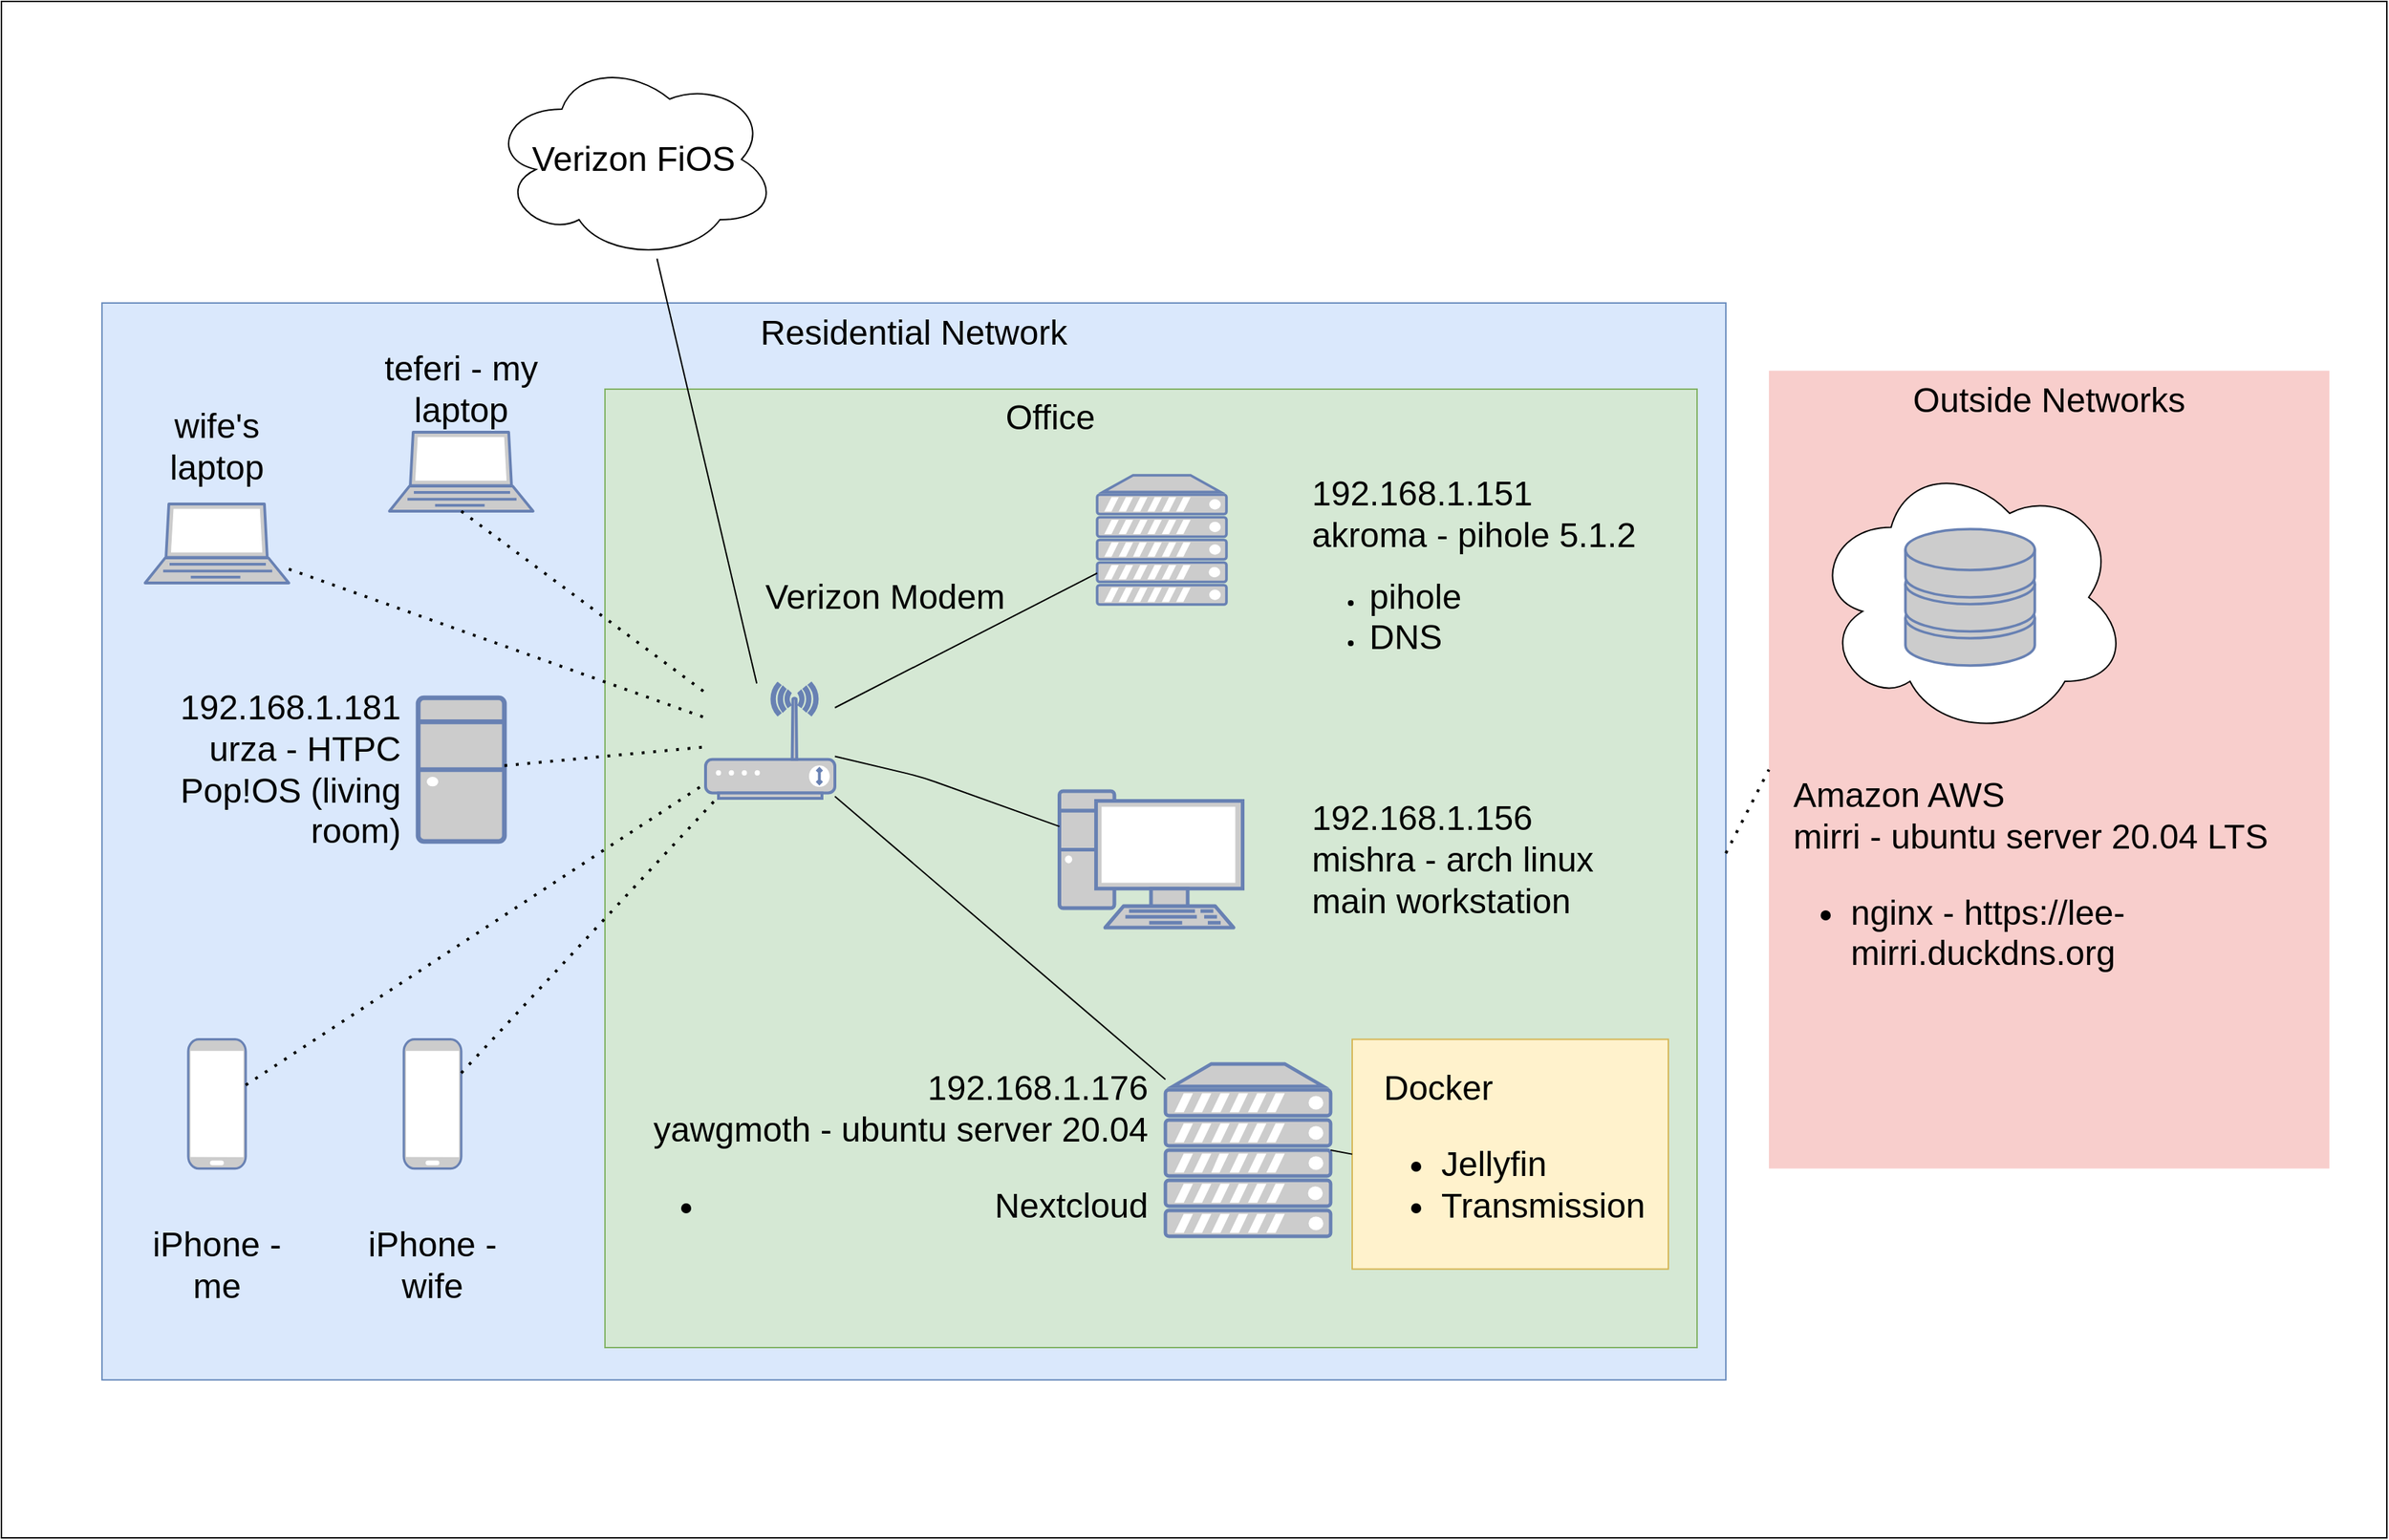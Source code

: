 <mxfile version="13.8.1" type="github">
  <diagram name="Page-1" id="e3a06f82-3646-2815-327d-82caf3d4e204">
    <mxGraphModel dx="2374" dy="1093" grid="1" gridSize="10" guides="1" tooltips="1" connect="1" arrows="1" fold="1" page="1" pageScale="1.5" pageWidth="1169" pageHeight="826" background="none" math="0" shadow="0">
      <root>
        <mxCell id="0" style=";html=1;" />
        <mxCell id="1" style=";html=1;" parent="0" />
        <mxCell id="U6IUSwSVKKpzj83-F7eM-4" value="&lt;div align=&quot;left&quot;&gt;&lt;br&gt;&lt;/div&gt;" style="rounded=0;whiteSpace=wrap;html=1;align=left;" parent="1" vertex="1">
          <mxGeometry x="50" y="10" width="1660" height="1070" as="geometry" />
        </mxCell>
        <mxCell id="6a7d8f32e03d9370-58" value="&lt;font style=&quot;font-size: 24px&quot;&gt;Residential Network &lt;/font&gt;" style="whiteSpace=wrap;html=1;fillColor=#dae8fc;fontSize=16;strokeColor=#6c8ebf;verticalAlign=top;" parent="1" vertex="1">
          <mxGeometry x="120" y="220" width="1130" height="750" as="geometry" />
        </mxCell>
        <mxCell id="6a7d8f32e03d9370-61" value="&lt;font style=&quot;font-size: 24px&quot;&gt;Outside Networks&lt;/font&gt;" style="whiteSpace=wrap;html=1;fillColor=#f8cecc;fontSize=14;strokeColor=none;verticalAlign=top;" parent="1" vertex="1">
          <mxGeometry x="1280" y="267.19" width="390" height="555.62" as="geometry" />
        </mxCell>
        <mxCell id="41_Zh8ns-fzk2qD9HTE4-48" value="" style="ellipse;shape=cloud;whiteSpace=wrap;html=1;fontSize=16;" parent="1" vertex="1">
          <mxGeometry x="1310" y="327.5" width="220" height="195" as="geometry" />
        </mxCell>
        <mxCell id="41_Zh8ns-fzk2qD9HTE4-44" value="" style="rounded=0;whiteSpace=wrap;html=1;fillColor=#d5e8d4;strokeColor=#82b366;" parent="1" vertex="1">
          <mxGeometry x="470" y="280" width="760" height="667.5" as="geometry" />
        </mxCell>
        <mxCell id="41_Zh8ns-fzk2qD9HTE4-1" value="&lt;font style=&quot;font-size: 24px&quot;&gt;Verizon FiOS&lt;/font&gt;" style="ellipse;shape=cloud;whiteSpace=wrap;html=1;" parent="1" vertex="1">
          <mxGeometry x="390" y="50" width="200" height="140" as="geometry" />
        </mxCell>
        <mxCell id="41_Zh8ns-fzk2qD9HTE4-5" value="" style="fontColor=#0066CC;verticalAlign=top;verticalLabelPosition=bottom;labelPosition=center;align=center;html=1;outlineConnect=0;fillColor=#CCCCCC;strokeColor=#6881B3;gradientColor=none;gradientDirection=north;strokeWidth=2;shape=mxgraph.networks.wireless_modem;" parent="1" vertex="1">
          <mxGeometry x="540" y="485" width="90" height="80" as="geometry" />
        </mxCell>
        <mxCell id="41_Zh8ns-fzk2qD9HTE4-6" value="" style="fontColor=#0066CC;verticalAlign=top;verticalLabelPosition=bottom;labelPosition=center;align=center;html=1;outlineConnect=0;fillColor=#CCCCCC;strokeColor=#6881B3;gradientColor=none;gradientDirection=north;strokeWidth=2;shape=mxgraph.networks.pc;" parent="1" vertex="1">
          <mxGeometry x="786.25" y="560" width="127.5" height="95" as="geometry" />
        </mxCell>
        <mxCell id="41_Zh8ns-fzk2qD9HTE4-8" value="" style="fontColor=#0066CC;verticalAlign=top;verticalLabelPosition=bottom;labelPosition=center;align=center;html=1;outlineConnect=0;fillColor=#CCCCCC;strokeColor=#6881B3;gradientColor=none;gradientDirection=north;strokeWidth=2;shape=mxgraph.networks.desktop_pc;" parent="1" vertex="1">
          <mxGeometry x="340" y="495" width="60" height="100" as="geometry" />
        </mxCell>
        <mxCell id="41_Zh8ns-fzk2qD9HTE4-10" value="" style="fontColor=#0066CC;verticalAlign=top;verticalLabelPosition=bottom;labelPosition=center;align=center;html=1;outlineConnect=0;fillColor=#CCCCCC;strokeColor=#6881B3;gradientColor=none;gradientDirection=north;strokeWidth=2;shape=mxgraph.networks.laptop;" parent="1" vertex="1">
          <mxGeometry x="150" y="360" width="100" height="55" as="geometry" />
        </mxCell>
        <mxCell id="41_Zh8ns-fzk2qD9HTE4-11" value="" style="fontColor=#0066CC;verticalAlign=top;verticalLabelPosition=bottom;labelPosition=center;align=center;html=1;outlineConnect=0;fillColor=#CCCCCC;strokeColor=#6881B3;gradientColor=none;gradientDirection=north;strokeWidth=2;shape=mxgraph.networks.laptop;" parent="1" vertex="1">
          <mxGeometry x="320" y="310" width="100" height="55" as="geometry" />
        </mxCell>
        <mxCell id="41_Zh8ns-fzk2qD9HTE4-13" value="" style="fontColor=#0066CC;verticalAlign=top;verticalLabelPosition=bottom;labelPosition=center;align=center;html=1;outlineConnect=0;fillColor=#CCCCCC;strokeColor=#6881B3;gradientColor=none;gradientDirection=north;strokeWidth=2;shape=mxgraph.networks.server;" parent="1" vertex="1">
          <mxGeometry x="860" y="750" width="115" height="120" as="geometry" />
        </mxCell>
        <mxCell id="41_Zh8ns-fzk2qD9HTE4-14" value="" style="fontColor=#0066CC;verticalAlign=top;verticalLabelPosition=bottom;labelPosition=center;align=center;html=1;outlineConnect=0;fillColor=#CCCCCC;strokeColor=#6881B3;gradientColor=none;gradientDirection=north;strokeWidth=2;shape=mxgraph.networks.server;" parent="1" vertex="1">
          <mxGeometry x="812.5" y="340" width="90" height="90" as="geometry" />
        </mxCell>
        <mxCell id="41_Zh8ns-fzk2qD9HTE4-17" value="" style="fontColor=#0066CC;verticalAlign=top;verticalLabelPosition=bottom;labelPosition=center;align=center;html=1;outlineConnect=0;fillColor=#CCCCCC;strokeColor=#6881B3;gradientColor=none;gradientDirection=north;strokeWidth=2;shape=mxgraph.networks.mobile;" parent="1" vertex="1">
          <mxGeometry x="180" y="732.81" width="40" height="90" as="geometry" />
        </mxCell>
        <mxCell id="41_Zh8ns-fzk2qD9HTE4-18" value="" style="fontColor=#0066CC;verticalAlign=top;verticalLabelPosition=bottom;labelPosition=center;align=center;html=1;outlineConnect=0;fillColor=#CCCCCC;strokeColor=#6881B3;gradientColor=none;gradientDirection=north;strokeWidth=2;shape=mxgraph.networks.mobile;" parent="1" vertex="1">
          <mxGeometry x="330" y="732.81" width="40" height="90" as="geometry" />
        </mxCell>
        <mxCell id="41_Zh8ns-fzk2qD9HTE4-21" value="" style="endArrow=none;html=1;" parent="1" source="41_Zh8ns-fzk2qD9HTE4-13" target="41_Zh8ns-fzk2qD9HTE4-5" edge="1">
          <mxGeometry width="50" height="50" relative="1" as="geometry">
            <mxPoint x="1000" y="530" as="sourcePoint" />
            <mxPoint x="1000" y="530" as="targetPoint" />
            <Array as="points" />
          </mxGeometry>
        </mxCell>
        <mxCell id="41_Zh8ns-fzk2qD9HTE4-22" value="" style="endArrow=none;html=1;" parent="1" source="41_Zh8ns-fzk2qD9HTE4-5" target="41_Zh8ns-fzk2qD9HTE4-6" edge="1">
          <mxGeometry width="50" height="50" relative="1" as="geometry">
            <mxPoint x="950" y="580" as="sourcePoint" />
            <mxPoint x="1000" y="530" as="targetPoint" />
            <Array as="points">
              <mxPoint x="690" y="550" />
            </Array>
          </mxGeometry>
        </mxCell>
        <mxCell id="41_Zh8ns-fzk2qD9HTE4-23" value="" style="endArrow=none;html=1;" parent="1" source="41_Zh8ns-fzk2qD9HTE4-14" target="41_Zh8ns-fzk2qD9HTE4-5" edge="1">
          <mxGeometry width="50" height="50" relative="1" as="geometry">
            <mxPoint x="950" y="580" as="sourcePoint" />
            <mxPoint x="1000" y="530" as="targetPoint" />
          </mxGeometry>
        </mxCell>
        <mxCell id="41_Zh8ns-fzk2qD9HTE4-24" value="" style="endArrow=none;dashed=1;html=1;dashPattern=1 3;strokeWidth=2;" parent="1" source="41_Zh8ns-fzk2qD9HTE4-8" target="41_Zh8ns-fzk2qD9HTE4-5" edge="1">
          <mxGeometry width="50" height="50" relative="1" as="geometry">
            <mxPoint x="950" y="580" as="sourcePoint" />
            <mxPoint x="1000" y="530" as="targetPoint" />
          </mxGeometry>
        </mxCell>
        <mxCell id="41_Zh8ns-fzk2qD9HTE4-25" value="" style="endArrow=none;dashed=1;html=1;dashPattern=1 3;strokeWidth=2;" parent="1" source="41_Zh8ns-fzk2qD9HTE4-18" target="41_Zh8ns-fzk2qD9HTE4-5" edge="1">
          <mxGeometry width="50" height="50" relative="1" as="geometry">
            <mxPoint x="950" y="580" as="sourcePoint" />
            <mxPoint x="1000" y="530" as="targetPoint" />
          </mxGeometry>
        </mxCell>
        <mxCell id="41_Zh8ns-fzk2qD9HTE4-26" value="" style="endArrow=none;dashed=1;html=1;dashPattern=1 3;strokeWidth=2;" parent="1" source="41_Zh8ns-fzk2qD9HTE4-17" target="41_Zh8ns-fzk2qD9HTE4-5" edge="1">
          <mxGeometry width="50" height="50" relative="1" as="geometry">
            <mxPoint x="950" y="580" as="sourcePoint" />
            <mxPoint x="1000" y="530" as="targetPoint" />
          </mxGeometry>
        </mxCell>
        <mxCell id="41_Zh8ns-fzk2qD9HTE4-27" value="" style="endArrow=none;dashed=1;html=1;dashPattern=1 3;strokeWidth=2;" parent="1" source="41_Zh8ns-fzk2qD9HTE4-10" target="41_Zh8ns-fzk2qD9HTE4-5" edge="1">
          <mxGeometry width="50" height="50" relative="1" as="geometry">
            <mxPoint x="950" y="580" as="sourcePoint" />
            <mxPoint x="1000" y="530" as="targetPoint" />
          </mxGeometry>
        </mxCell>
        <mxCell id="41_Zh8ns-fzk2qD9HTE4-28" value="" style="endArrow=none;dashed=1;html=1;dashPattern=1 3;strokeWidth=2;exitX=0.5;exitY=1;exitDx=0;exitDy=0;exitPerimeter=0;" parent="1" source="41_Zh8ns-fzk2qD9HTE4-11" target="41_Zh8ns-fzk2qD9HTE4-5" edge="1">
          <mxGeometry width="50" height="50" relative="1" as="geometry">
            <mxPoint x="950" y="580" as="sourcePoint" />
            <mxPoint x="1000" y="530" as="targetPoint" />
          </mxGeometry>
        </mxCell>
        <mxCell id="41_Zh8ns-fzk2qD9HTE4-31" value="&lt;div style=&quot;font-size: 24px&quot;&gt;&lt;font style=&quot;font-size: 24px&quot;&gt;teferi - my laptop&lt;/font&gt;&lt;/div&gt;" style="text;html=1;strokeColor=none;fillColor=none;align=center;verticalAlign=middle;whiteSpace=wrap;rounded=0;fontSize=14;" parent="1" vertex="1">
          <mxGeometry x="310" y="260" width="120" height="40" as="geometry" />
        </mxCell>
        <mxCell id="41_Zh8ns-fzk2qD9HTE4-32" value="&lt;font style=&quot;font-size: 24px&quot;&gt;wife&#39;s laptop&lt;/font&gt;" style="text;html=1;strokeColor=none;fillColor=none;align=center;verticalAlign=middle;whiteSpace=wrap;rounded=0;fontSize=14;" parent="1" vertex="1">
          <mxGeometry x="140" y="300" width="120" height="40" as="geometry" />
        </mxCell>
        <mxCell id="41_Zh8ns-fzk2qD9HTE4-33" value="&lt;font style=&quot;font-size: 24px&quot;&gt;iPhone - me&lt;/font&gt;" style="text;html=1;strokeColor=none;fillColor=none;align=center;verticalAlign=middle;whiteSpace=wrap;rounded=0;fontSize=14;" parent="1" vertex="1">
          <mxGeometry x="140" y="870" width="120" height="40" as="geometry" />
        </mxCell>
        <mxCell id="41_Zh8ns-fzk2qD9HTE4-34" value="&lt;font style=&quot;font-size: 24px&quot;&gt;iPhone - wife&lt;/font&gt;" style="text;html=1;strokeColor=none;fillColor=none;align=center;verticalAlign=middle;whiteSpace=wrap;rounded=0;fontSize=14;" parent="1" vertex="1">
          <mxGeometry x="290" y="870" width="120" height="40" as="geometry" />
        </mxCell>
        <mxCell id="41_Zh8ns-fzk2qD9HTE4-35" value="&lt;div style=&quot;font-size: 24px&quot; align=&quot;right&quot;&gt;&lt;font style=&quot;font-size: 24px&quot;&gt;192.168.1.181&lt;br&gt;&lt;/font&gt;&lt;/div&gt;&lt;div style=&quot;font-size: 24px&quot; align=&quot;right&quot;&gt;&lt;font style=&quot;font-size: 24px&quot;&gt;urza - HTPC Pop!OS (living room)&lt;/font&gt;&lt;/div&gt;" style="text;html=1;strokeColor=none;fillColor=none;align=right;verticalAlign=middle;whiteSpace=wrap;rounded=0;fontSize=14;" parent="1" vertex="1">
          <mxGeometry x="110" y="480" width="220" height="130" as="geometry" />
        </mxCell>
        <mxCell id="41_Zh8ns-fzk2qD9HTE4-36" value="&lt;div align=&quot;left&quot;&gt;&lt;font style=&quot;font-size: 24px&quot;&gt;192.168.1.151&lt;/font&gt;&lt;br&gt;&lt;/div&gt;&lt;div style=&quot;font-size: 24px&quot; align=&quot;left&quot;&gt;akroma - pihole 5.1.2&lt;br&gt;&lt;/div&gt;&lt;ul&gt;&lt;li&gt;&lt;font style=&quot;font-size: 24px&quot;&gt; pihole&lt;/font&gt;&lt;/li&gt;&lt;li&gt;&lt;font style=&quot;font-size: 24px&quot;&gt; DNS&lt;/font&gt;&lt;/li&gt;&lt;/ul&gt;" style="text;html=1;strokeColor=none;fillColor=none;align=left;verticalAlign=middle;whiteSpace=wrap;rounded=0;fontSize=14;" parent="1" vertex="1">
          <mxGeometry x="960" y="320" width="230" height="180" as="geometry" />
        </mxCell>
        <mxCell id="41_Zh8ns-fzk2qD9HTE4-37" value="&lt;div style=&quot;font-size: 24px&quot; align=&quot;left&quot;&gt;&lt;font style=&quot;font-size: 24px&quot;&gt;192.168.1.156&lt;br&gt;&lt;/font&gt;&lt;/div&gt;&lt;div style=&quot;font-size: 24px&quot; align=&quot;left&quot;&gt;&lt;font style=&quot;font-size: 24px&quot;&gt;mishra - arch linux&lt;/font&gt;&lt;/div&gt;&lt;div style=&quot;font-size: 24px&quot; align=&quot;left&quot;&gt;&lt;font style=&quot;font-size: 24px&quot;&gt;main workstation&lt;br&gt;&lt;/font&gt;&lt;/div&gt;" style="text;html=1;strokeColor=none;fillColor=none;align=left;verticalAlign=middle;whiteSpace=wrap;rounded=0;fontSize=14;" parent="1" vertex="1">
          <mxGeometry x="960" y="522.5" width="250" height="170" as="geometry" />
        </mxCell>
        <mxCell id="41_Zh8ns-fzk2qD9HTE4-38" value="&lt;div style=&quot;font-size: 24px&quot; align=&quot;right&quot;&gt;&lt;font style=&quot;font-size: 24px&quot;&gt;192.168.1.176&lt;/font&gt;&lt;font style=&quot;font-size: 24px&quot;&gt;&lt;br&gt;&lt;/font&gt;&lt;/div&gt;&lt;div style=&quot;font-size: 24px&quot; align=&quot;right&quot;&gt;&lt;font style=&quot;font-size: 24px&quot;&gt;yawgmoth - ubuntu server 20.04&lt;/font&gt;&lt;/div&gt;&lt;div style=&quot;font-size: 24px&quot; align=&quot;right&quot;&gt;&lt;ul&gt;&lt;li&gt;Nextcloud&lt;br&gt;&lt;/li&gt;&lt;/ul&gt;&lt;/div&gt;" style="text;html=1;strokeColor=none;fillColor=none;align=right;verticalAlign=middle;whiteSpace=wrap;rounded=0;fontSize=14;" parent="1" vertex="1">
          <mxGeometry x="480" y="740" width="370" height="160" as="geometry" />
        </mxCell>
        <mxCell id="41_Zh8ns-fzk2qD9HTE4-42" value="" style="rounded=0;whiteSpace=wrap;html=1;fillColor=#fff2cc;strokeColor=#d6b656;" parent="1" vertex="1">
          <mxGeometry x="990" y="732.81" width="220" height="160" as="geometry" />
        </mxCell>
        <mxCell id="41_Zh8ns-fzk2qD9HTE4-43" value="&lt;div align=&quot;left&quot;&gt;&lt;font style=&quot;font-size: 24px&quot;&gt;Docker&lt;br&gt;&lt;/font&gt;&lt;/div&gt;&lt;div align=&quot;left&quot;&gt;&lt;ul style=&quot;font-size: 24px&quot;&gt;&lt;li&gt;Jellyfin&lt;/li&gt;&lt;li&gt;Transmission&lt;br&gt;&lt;/li&gt;&lt;/ul&gt;&lt;/div&gt;" style="text;html=1;strokeColor=none;fillColor=none;align=left;verticalAlign=middle;whiteSpace=wrap;rounded=0;fontSize=14;" parent="1" vertex="1">
          <mxGeometry x="1010" y="760" width="180" height="120" as="geometry" />
        </mxCell>
        <mxCell id="41_Zh8ns-fzk2qD9HTE4-46" value="&lt;font style=&quot;font-size: 24px&quot;&gt;Office&lt;/font&gt;" style="text;html=1;strokeColor=none;fillColor=none;align=center;verticalAlign=middle;whiteSpace=wrap;rounded=0;fontSize=18;" parent="1" vertex="1">
          <mxGeometry x="700" y="280" width="160" height="40" as="geometry" />
        </mxCell>
        <mxCell id="41_Zh8ns-fzk2qD9HTE4-47" value="" style="fontColor=#0066CC;verticalAlign=top;verticalLabelPosition=bottom;labelPosition=center;align=center;html=1;outlineConnect=0;fillColor=#CCCCCC;strokeColor=#6881B3;gradientColor=none;gradientDirection=north;strokeWidth=2;shape=mxgraph.networks.storage;" parent="1" vertex="1">
          <mxGeometry x="1375" y="377.5" width="90" height="95" as="geometry" />
        </mxCell>
        <mxCell id="41_Zh8ns-fzk2qD9HTE4-50" value="" style="endArrow=none;html=1;fontSize=16;" parent="1" source="41_Zh8ns-fzk2qD9HTE4-5" target="41_Zh8ns-fzk2qD9HTE4-1" edge="1">
          <mxGeometry width="50" height="50" relative="1" as="geometry">
            <mxPoint x="920" y="420" as="sourcePoint" />
            <mxPoint x="970" y="370" as="targetPoint" />
          </mxGeometry>
        </mxCell>
        <mxCell id="41_Zh8ns-fzk2qD9HTE4-53" value="&lt;div align=&quot;left&quot;&gt;&lt;font style=&quot;font-size: 24px&quot;&gt;Amazon AWS&lt;/font&gt;&lt;/div&gt;&lt;div align=&quot;left&quot;&gt;&lt;font style=&quot;font-size: 24px&quot;&gt; mirri - &lt;/font&gt;&lt;font style=&quot;font-size: 24px&quot;&gt;&lt;font style=&quot;font-size: 24px&quot;&gt;ubuntu server 20.04 LTS&lt;br&gt;&lt;/font&gt;&lt;/font&gt;&lt;/div&gt;&lt;div align=&quot;left&quot;&gt;&lt;ul style=&quot;font-size: 24px&quot;&gt;&lt;li&gt;nginx - &lt;font style=&quot;font-size: 24px&quot;&gt;https://lee-mirri.duckdns.org&lt;/font&gt;&lt;/li&gt;&lt;/ul&gt;&lt;/div&gt;" style="text;html=1;strokeColor=none;fillColor=none;align=left;verticalAlign=middle;whiteSpace=wrap;rounded=0;fontSize=14;" parent="1" vertex="1">
          <mxGeometry x="1295" y="485" width="360" height="290" as="geometry" />
        </mxCell>
        <mxCell id="41_Zh8ns-fzk2qD9HTE4-58" value="" style="endArrow=none;html=1;fontSize=18;exitX=1;exitY=0.5;exitDx=0;exitDy=0;exitPerimeter=0;entryX=0;entryY=0.5;entryDx=0;entryDy=0;" parent="1" source="41_Zh8ns-fzk2qD9HTE4-13" target="41_Zh8ns-fzk2qD9HTE4-42" edge="1">
          <mxGeometry width="50" height="50" relative="1" as="geometry">
            <mxPoint x="890" y="650" as="sourcePoint" />
            <mxPoint x="1020" y="797.5" as="targetPoint" />
          </mxGeometry>
        </mxCell>
        <mxCell id="41_Zh8ns-fzk2qD9HTE4-61" value="" style="endArrow=none;dashed=1;html=1;dashPattern=1 3;strokeWidth=2;fontSize=18;entryX=0;entryY=0.5;entryDx=0;entryDy=0;exitX=1;exitY=0.511;exitDx=0;exitDy=0;exitPerimeter=0;" parent="1" source="6a7d8f32e03d9370-58" target="6a7d8f32e03d9370-61" edge="1">
          <mxGeometry width="50" height="50" relative="1" as="geometry">
            <mxPoint x="890" y="620" as="sourcePoint" />
            <mxPoint x="940" y="570" as="targetPoint" />
          </mxGeometry>
        </mxCell>
        <mxCell id="U6IUSwSVKKpzj83-F7eM-1" value="&lt;font style=&quot;font-size: 24px&quot;&gt;Verizon Modem&lt;/font&gt;" style="text;html=1;strokeColor=none;fillColor=none;align=center;verticalAlign=middle;whiteSpace=wrap;rounded=0;" parent="1" vertex="1">
          <mxGeometry x="580" y="415" width="170" height="20" as="geometry" />
        </mxCell>
      </root>
    </mxGraphModel>
  </diagram>
</mxfile>
